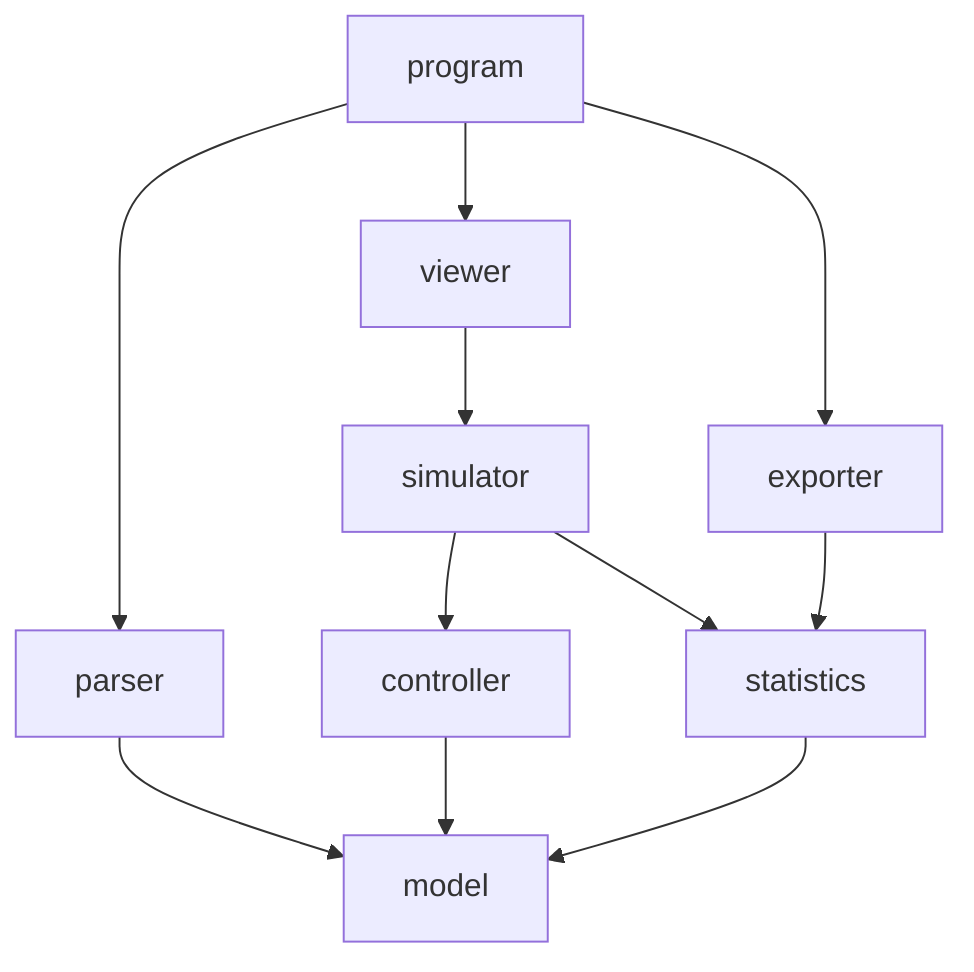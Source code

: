 flowchart TB
    
    model
    parser
    controller
    simulator
    statistics
    viewer
    program
    exporter

    parser --> model
    controller --> model
    statistics --> model
    viewer --> simulator
    simulator --> controller
    simulator --> statistics
    program --> parser
    program --> viewer
    program --> exporter
    exporter --> statistics